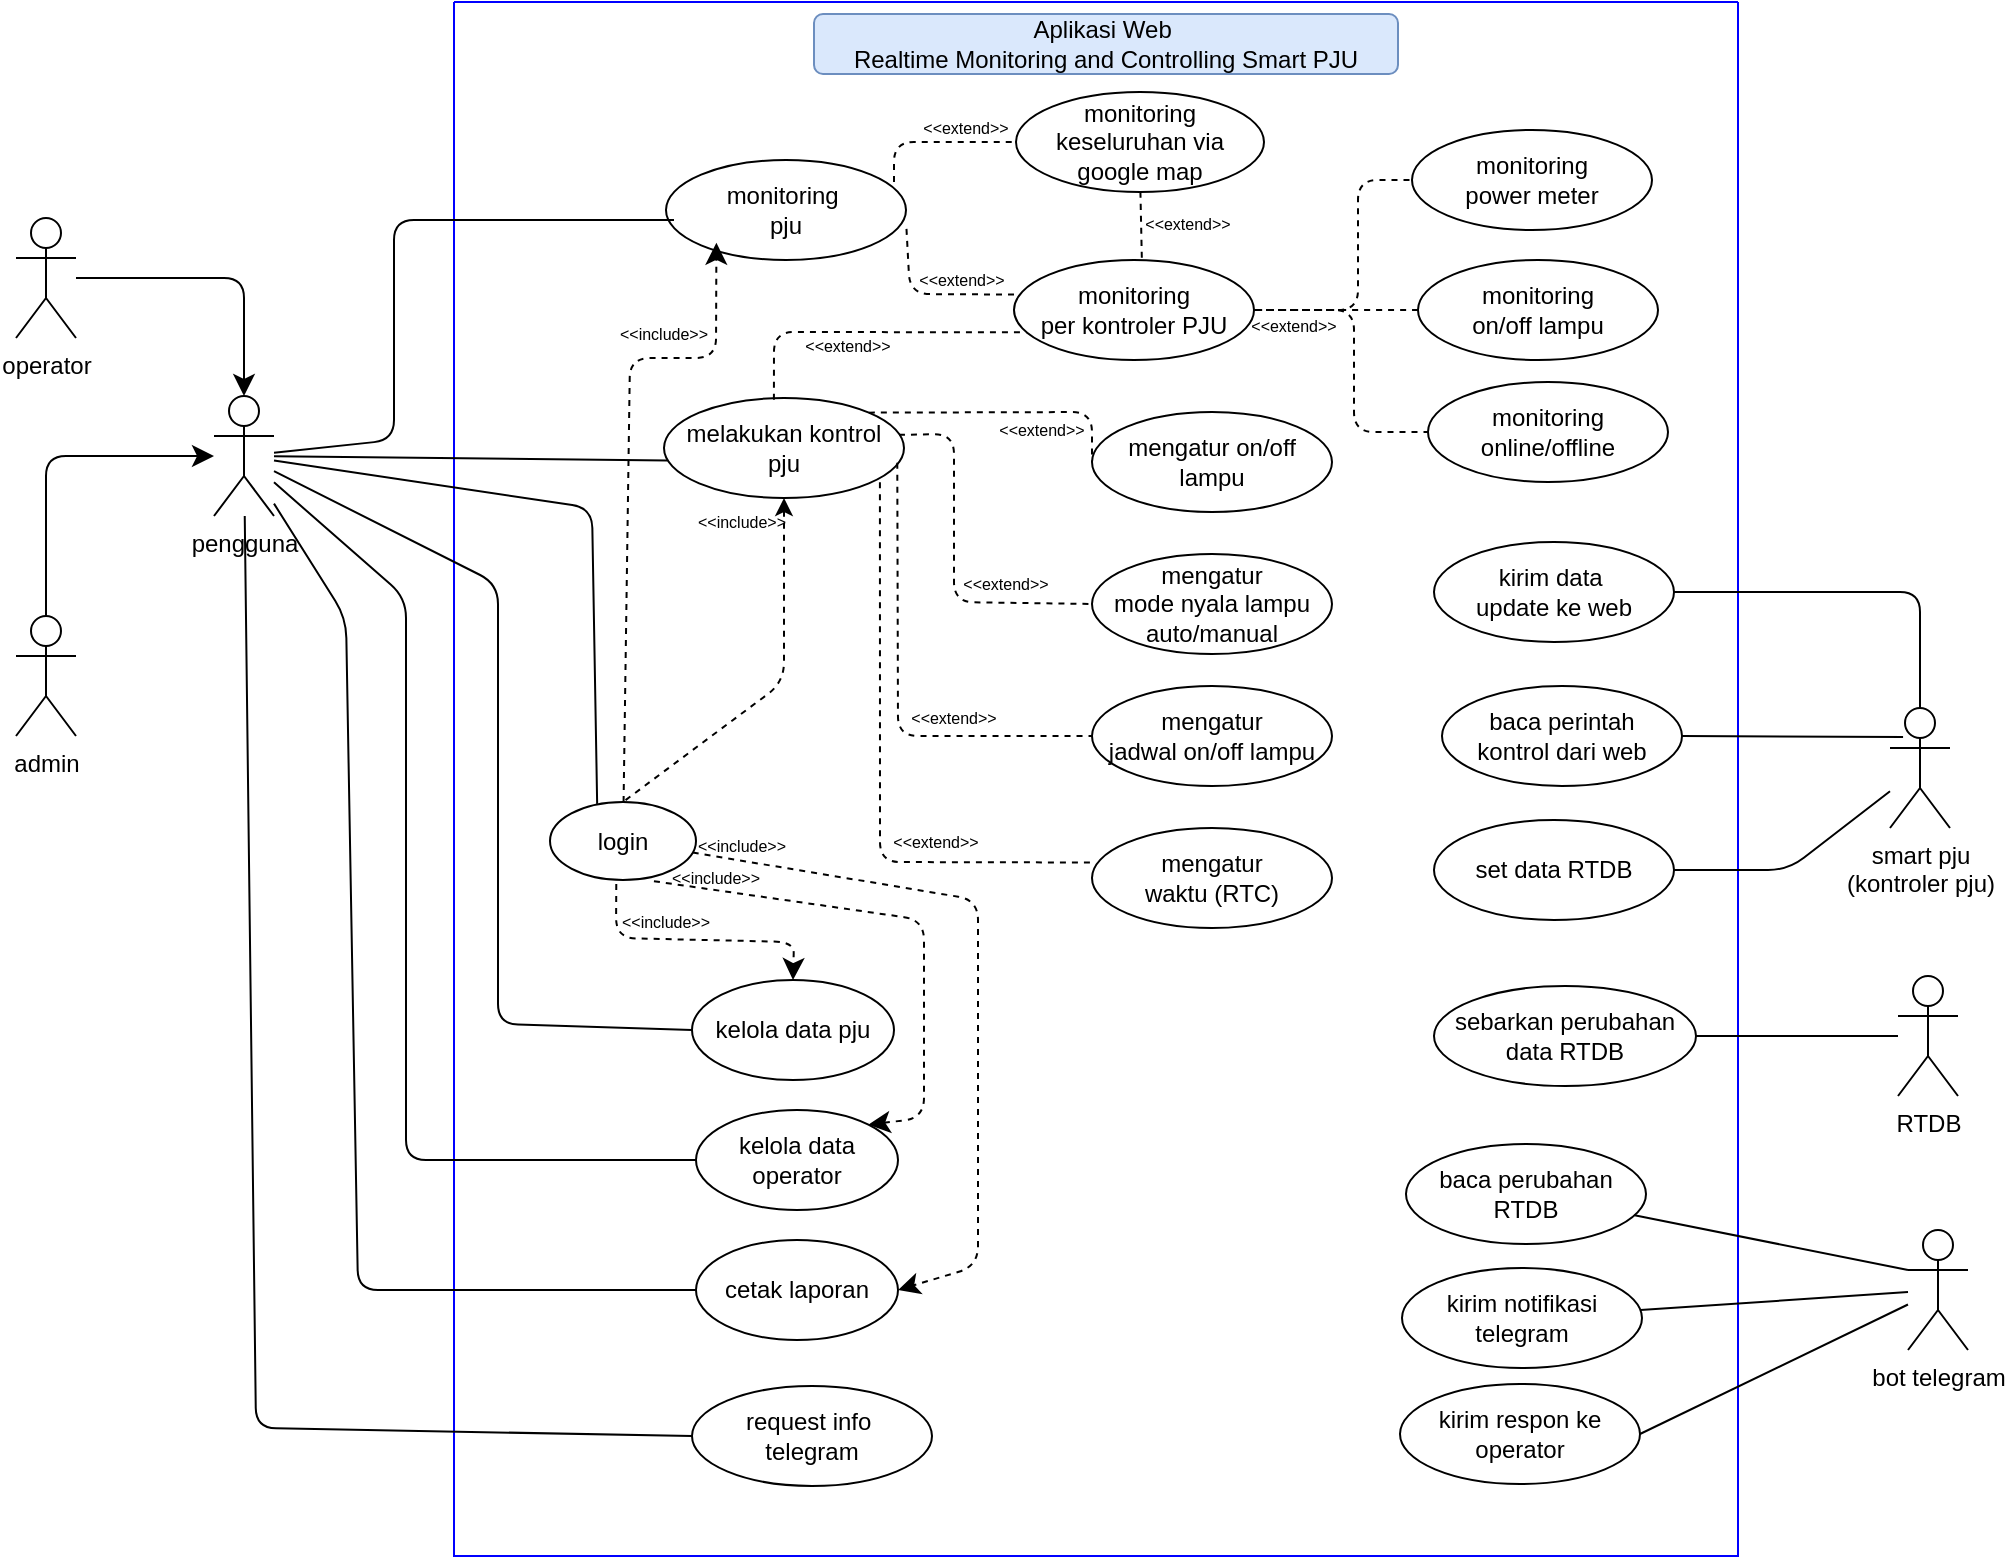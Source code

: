 <mxfile version="24.8.3" pages="2">
  <diagram name="use case diagram" id="pTCAznH1Ie4KXk48edHu">
    <mxGraphModel dx="1433" dy="589" grid="0" gridSize="10" guides="1" tooltips="1" connect="1" arrows="1" fold="1" page="0" pageScale="1" pageWidth="850" pageHeight="1100" math="0" shadow="0">
      <root>
        <mxCell id="0" />
        <mxCell id="1" parent="0" />
        <mxCell id="OZYJQrQI57N_s6W0lsTE-5" value="" style="swimlane;startSize=0;fillColor=#fff2cc;strokeColor=#0000FF;" parent="1" vertex="1">
          <mxGeometry x="230" y="101" width="642" height="777" as="geometry">
            <mxRectangle x="180" y="160" width="50" height="40" as="alternateBounds" />
          </mxGeometry>
        </mxCell>
        <mxCell id="OZYJQrQI57N_s6W0lsTE-6" value="monitoring&amp;nbsp;&lt;div&gt;pju&lt;/div&gt;" style="ellipse;whiteSpace=wrap;html=1;" parent="OZYJQrQI57N_s6W0lsTE-5" vertex="1">
          <mxGeometry x="106" y="79" width="120" height="50" as="geometry" />
        </mxCell>
        <mxCell id="OZYJQrQI57N_s6W0lsTE-140" style="edgeStyle=none;curved=0;rounded=1;orthogonalLoop=1;jettySize=auto;html=1;entryX=1;entryY=0;entryDx=0;entryDy=0;fontSize=12;startSize=8;endSize=8;dashed=1;exitX=0.712;exitY=1.016;exitDx=0;exitDy=0;exitPerimeter=0;" parent="OZYJQrQI57N_s6W0lsTE-5" source="OZYJQrQI57N_s6W0lsTE-7" target="OZYJQrQI57N_s6W0lsTE-69" edge="1">
          <mxGeometry relative="1" as="geometry">
            <Array as="points">
              <mxPoint x="235" y="459" />
              <mxPoint x="235" y="558" />
            </Array>
          </mxGeometry>
        </mxCell>
        <mxCell id="OZYJQrQI57N_s6W0lsTE-141" style="edgeStyle=none;curved=0;rounded=1;orthogonalLoop=1;jettySize=auto;html=1;entryX=1;entryY=0.5;entryDx=0;entryDy=0;fontSize=12;startSize=8;endSize=8;dashed=1;" parent="OZYJQrQI57N_s6W0lsTE-5" source="OZYJQrQI57N_s6W0lsTE-7" target="OZYJQrQI57N_s6W0lsTE-71" edge="1">
          <mxGeometry relative="1" as="geometry">
            <Array as="points">
              <mxPoint x="262" y="449" />
              <mxPoint x="262" y="632" />
            </Array>
          </mxGeometry>
        </mxCell>
        <mxCell id="OZYJQrQI57N_s6W0lsTE-7" value="login" style="ellipse;whiteSpace=wrap;html=1;" parent="OZYJQrQI57N_s6W0lsTE-5" vertex="1">
          <mxGeometry x="48" y="400" width="73" height="39" as="geometry" />
        </mxCell>
        <mxCell id="OZYJQrQI57N_s6W0lsTE-8" value="melakukan kontrol&lt;div&gt;pju&lt;/div&gt;" style="ellipse;whiteSpace=wrap;html=1;" parent="OZYJQrQI57N_s6W0lsTE-5" vertex="1">
          <mxGeometry x="105" y="198" width="120" height="50" as="geometry" />
        </mxCell>
        <mxCell id="OZYJQrQI57N_s6W0lsTE-9" value="" style="endArrow=none;dashed=1;html=1;rounded=1;exitX=0.5;exitY=1;exitDx=0;exitDy=0;entryX=0.5;entryY=0;entryDx=0;entryDy=0;startArrow=classic;startFill=1;curved=0;" parent="OZYJQrQI57N_s6W0lsTE-5" source="OZYJQrQI57N_s6W0lsTE-8" target="OZYJQrQI57N_s6W0lsTE-7" edge="1">
          <mxGeometry width="50" height="50" relative="1" as="geometry">
            <mxPoint x="169.36" y="303.75" as="sourcePoint" />
            <mxPoint x="169.64" y="207.35" as="targetPoint" />
            <Array as="points">
              <mxPoint x="165" y="340" />
            </Array>
          </mxGeometry>
        </mxCell>
        <mxCell id="OZYJQrQI57N_s6W0lsTE-10" value="&amp;lt;&amp;lt;include&amp;gt;&amp;gt;" style="text;html=1;align=center;verticalAlign=middle;whiteSpace=wrap;rounded=0;fontSize=8;" parent="OZYJQrQI57N_s6W0lsTE-5" vertex="1">
          <mxGeometry x="114" y="255" width="60" height="10" as="geometry" />
        </mxCell>
        <mxCell id="OZYJQrQI57N_s6W0lsTE-11" value="mengatur on/off lampu" style="ellipse;whiteSpace=wrap;html=1;" parent="OZYJQrQI57N_s6W0lsTE-5" vertex="1">
          <mxGeometry x="319" y="205" width="120" height="50" as="geometry" />
        </mxCell>
        <mxCell id="OZYJQrQI57N_s6W0lsTE-12" value="mengatur&lt;div&gt;mode nyala lampu auto/manual&lt;/div&gt;" style="ellipse;whiteSpace=wrap;html=1;" parent="OZYJQrQI57N_s6W0lsTE-5" vertex="1">
          <mxGeometry x="319" y="276" width="120" height="50" as="geometry" />
        </mxCell>
        <mxCell id="OZYJQrQI57N_s6W0lsTE-13" value="mengatur&lt;div&gt;jadwal on/off lampu&lt;/div&gt;" style="ellipse;whiteSpace=wrap;html=1;" parent="OZYJQrQI57N_s6W0lsTE-5" vertex="1">
          <mxGeometry x="319" y="342" width="120" height="50" as="geometry" />
        </mxCell>
        <mxCell id="OZYJQrQI57N_s6W0lsTE-14" value="mengatur&lt;div&gt;waktu (RTC)&lt;/div&gt;" style="ellipse;whiteSpace=wrap;html=1;" parent="OZYJQrQI57N_s6W0lsTE-5" vertex="1">
          <mxGeometry x="319" y="413" width="120" height="50" as="geometry" />
        </mxCell>
        <mxCell id="OZYJQrQI57N_s6W0lsTE-15" value="" style="endArrow=none;dashed=1;html=1;rounded=1;entryX=0;entryY=0.5;entryDx=0;entryDy=0;exitX=1;exitY=0;exitDx=0;exitDy=0;curved=0;" parent="OZYJQrQI57N_s6W0lsTE-5" source="OZYJQrQI57N_s6W0lsTE-8" target="OZYJQrQI57N_s6W0lsTE-11" edge="1">
          <mxGeometry width="50" height="50" relative="1" as="geometry">
            <mxPoint x="209" y="354" as="sourcePoint" />
            <mxPoint x="259" y="304" as="targetPoint" />
            <Array as="points">
              <mxPoint x="319" y="205" />
            </Array>
          </mxGeometry>
        </mxCell>
        <mxCell id="OZYJQrQI57N_s6W0lsTE-16" value="&amp;lt;&amp;lt;extend&amp;gt;&amp;gt;" style="text;html=1;align=center;verticalAlign=middle;whiteSpace=wrap;rounded=0;fontSize=8;" parent="OZYJQrQI57N_s6W0lsTE-5" vertex="1">
          <mxGeometry x="264" y="209" width="60" height="10" as="geometry" />
        </mxCell>
        <mxCell id="OZYJQrQI57N_s6W0lsTE-17" value="" style="endArrow=none;dashed=1;html=1;rounded=1;exitX=0.458;exitY=0.018;exitDx=0;exitDy=0;exitPerimeter=0;entryX=0.064;entryY=0.723;entryDx=0;entryDy=0;entryPerimeter=0;curved=0;" parent="OZYJQrQI57N_s6W0lsTE-5" source="OZYJQrQI57N_s6W0lsTE-8" target="OZYJQrQI57N_s6W0lsTE-27" edge="1">
          <mxGeometry width="50" height="50" relative="1" as="geometry">
            <mxPoint x="217" y="186" as="sourcePoint" />
            <mxPoint x="329" y="129" as="targetPoint" />
            <Array as="points">
              <mxPoint x="160" y="165" />
            </Array>
          </mxGeometry>
        </mxCell>
        <mxCell id="OZYJQrQI57N_s6W0lsTE-18" value="&amp;lt;&amp;lt;extend&amp;gt;&amp;gt;" style="text;html=1;align=center;verticalAlign=middle;whiteSpace=wrap;rounded=0;fontSize=8;" parent="OZYJQrQI57N_s6W0lsTE-5" vertex="1">
          <mxGeometry x="167" y="167" width="60" height="10" as="geometry" />
        </mxCell>
        <mxCell id="OZYJQrQI57N_s6W0lsTE-19" value="" style="endArrow=none;dashed=1;html=1;rounded=1;exitX=0.979;exitY=0.368;exitDx=0;exitDy=0;exitPerimeter=0;entryX=0;entryY=0.5;entryDx=0;entryDy=0;curved=0;" parent="OZYJQrQI57N_s6W0lsTE-5" source="OZYJQrQI57N_s6W0lsTE-8" target="OZYJQrQI57N_s6W0lsTE-12" edge="1">
          <mxGeometry width="50" height="50" relative="1" as="geometry">
            <mxPoint x="217" y="186" as="sourcePoint" />
            <mxPoint x="329" y="129" as="targetPoint" />
            <Array as="points">
              <mxPoint x="250" y="216" />
              <mxPoint x="250" y="300" />
            </Array>
          </mxGeometry>
        </mxCell>
        <mxCell id="OZYJQrQI57N_s6W0lsTE-20" value="" style="endArrow=none;dashed=1;html=1;rounded=1;exitX=0.972;exitY=0.648;exitDx=0;exitDy=0;exitPerimeter=0;entryX=0;entryY=0.5;entryDx=0;entryDy=0;curved=0;" parent="OZYJQrQI57N_s6W0lsTE-5" source="OZYJQrQI57N_s6W0lsTE-8" target="OZYJQrQI57N_s6W0lsTE-13" edge="1">
          <mxGeometry width="50" height="50" relative="1" as="geometry">
            <mxPoint x="232" y="197" as="sourcePoint" />
            <mxPoint x="331" y="208" as="targetPoint" />
            <Array as="points">
              <mxPoint x="222" y="367" />
            </Array>
          </mxGeometry>
        </mxCell>
        <mxCell id="OZYJQrQI57N_s6W0lsTE-21" value="" style="endArrow=none;dashed=1;html=1;rounded=1;exitX=0.908;exitY=0.842;exitDx=0;exitDy=0;exitPerimeter=0;entryX=0.017;entryY=0.345;entryDx=0;entryDy=0;entryPerimeter=0;curved=0;" parent="OZYJQrQI57N_s6W0lsTE-5" edge="1">
          <mxGeometry width="50" height="50" relative="1" as="geometry">
            <mxPoint x="212.96" y="240.1" as="sourcePoint" />
            <mxPoint x="320.04" y="430.25" as="targetPoint" />
            <Array as="points">
              <mxPoint x="213" y="430" />
            </Array>
          </mxGeometry>
        </mxCell>
        <mxCell id="OZYJQrQI57N_s6W0lsTE-22" value="&amp;lt;&amp;lt;extend&amp;gt;&amp;gt;" style="text;html=1;align=center;verticalAlign=middle;whiteSpace=wrap;rounded=0;fontSize=8;" parent="OZYJQrQI57N_s6W0lsTE-5" vertex="1">
          <mxGeometry x="246" y="286" width="60" height="10" as="geometry" />
        </mxCell>
        <mxCell id="OZYJQrQI57N_s6W0lsTE-23" value="&amp;lt;&amp;lt;extend&amp;gt;&amp;gt;" style="text;html=1;align=center;verticalAlign=middle;whiteSpace=wrap;rounded=0;fontSize=8;" parent="OZYJQrQI57N_s6W0lsTE-5" vertex="1">
          <mxGeometry x="220" y="353" width="60" height="10" as="geometry" />
        </mxCell>
        <mxCell id="OZYJQrQI57N_s6W0lsTE-24" value="&amp;lt;&amp;lt;extend&amp;gt;&amp;gt;" style="text;html=1;align=center;verticalAlign=middle;whiteSpace=wrap;rounded=0;fontSize=8;" parent="OZYJQrQI57N_s6W0lsTE-5" vertex="1">
          <mxGeometry x="211" y="415" width="60" height="10" as="geometry" />
        </mxCell>
        <mxCell id="OZYJQrQI57N_s6W0lsTE-25" value="Aplikasi Web&amp;nbsp;&lt;div&gt;Realtime Monitoring and Controlling Smart PJU&lt;/div&gt;" style="text;html=1;align=center;verticalAlign=middle;whiteSpace=wrap;rounded=1;fillColor=#dae8fc;strokeColor=#6c8ebf;fillStyle=solid;gradientColor=none;perimeterSpacing=0;strokeWidth=1;spacingTop=1;spacingBottom=1;" parent="OZYJQrQI57N_s6W0lsTE-5" vertex="1">
          <mxGeometry x="180" y="6" width="292" height="30" as="geometry" />
        </mxCell>
        <mxCell id="OZYJQrQI57N_s6W0lsTE-53" style="edgeStyle=none;curved=0;rounded=1;orthogonalLoop=1;jettySize=auto;html=1;exitX=1;exitY=0.5;exitDx=0;exitDy=0;entryX=0;entryY=0.5;entryDx=0;entryDy=0;fontSize=12;startSize=8;endSize=8;endArrow=none;endFill=0;dashed=1;" parent="OZYJQrQI57N_s6W0lsTE-5" source="OZYJQrQI57N_s6W0lsTE-27" target="OZYJQrQI57N_s6W0lsTE-52" edge="1">
          <mxGeometry relative="1" as="geometry">
            <Array as="points">
              <mxPoint x="452" y="154" />
              <mxPoint x="452" y="89" />
            </Array>
          </mxGeometry>
        </mxCell>
        <mxCell id="OZYJQrQI57N_s6W0lsTE-26" value="monitoring keseluruhan via&lt;div&gt;google map&lt;/div&gt;" style="ellipse;whiteSpace=wrap;html=1;" parent="OZYJQrQI57N_s6W0lsTE-5" vertex="1">
          <mxGeometry x="281" y="45" width="124" height="50" as="geometry" />
        </mxCell>
        <mxCell id="OZYJQrQI57N_s6W0lsTE-27" value="monitoring&lt;div&gt;per kontroler PJU&lt;/div&gt;" style="ellipse;whiteSpace=wrap;html=1;" parent="OZYJQrQI57N_s6W0lsTE-5" vertex="1">
          <mxGeometry x="280" y="129" width="120" height="50" as="geometry" />
        </mxCell>
        <mxCell id="OZYJQrQI57N_s6W0lsTE-28" value="" style="endArrow=none;dashed=1;html=1;rounded=1;entryX=0;entryY=0.5;entryDx=0;entryDy=0;exitX=0.95;exitY=0.22;exitDx=0;exitDy=0;exitPerimeter=0;curved=0;" parent="OZYJQrQI57N_s6W0lsTE-5" source="OZYJQrQI57N_s6W0lsTE-6" target="OZYJQrQI57N_s6W0lsTE-26" edge="1">
          <mxGeometry width="50" height="50" relative="1" as="geometry">
            <mxPoint x="210" y="100" as="sourcePoint" />
            <mxPoint x="260" y="50" as="targetPoint" />
            <Array as="points">
              <mxPoint x="220" y="70" />
            </Array>
          </mxGeometry>
        </mxCell>
        <mxCell id="OZYJQrQI57N_s6W0lsTE-29" value="" style="endArrow=none;dashed=1;html=1;rounded=1;exitX=1.002;exitY=0.689;exitDx=0;exitDy=0;exitPerimeter=0;entryX=0.025;entryY=0.346;entryDx=0;entryDy=0;entryPerimeter=0;curved=0;" parent="OZYJQrQI57N_s6W0lsTE-5" source="OZYJQrQI57N_s6W0lsTE-6" target="OZYJQrQI57N_s6W0lsTE-27" edge="1">
          <mxGeometry width="50" height="50" relative="1" as="geometry">
            <mxPoint x="170" y="209" as="sourcePoint" />
            <mxPoint x="290" y="159" as="targetPoint" />
            <Array as="points">
              <mxPoint x="228" y="146" />
            </Array>
          </mxGeometry>
        </mxCell>
        <mxCell id="OZYJQrQI57N_s6W0lsTE-30" value="&amp;lt;&amp;lt;extend&amp;gt;&amp;gt;" style="text;html=1;align=center;verticalAlign=middle;whiteSpace=wrap;rounded=0;fontSize=8;" parent="OZYJQrQI57N_s6W0lsTE-5" vertex="1">
          <mxGeometry x="226" y="58" width="60" height="10" as="geometry" />
        </mxCell>
        <mxCell id="OZYJQrQI57N_s6W0lsTE-31" value="&amp;lt;&amp;lt;extend&amp;gt;&amp;gt;" style="text;html=1;align=center;verticalAlign=middle;whiteSpace=wrap;rounded=0;fontSize=8;" parent="OZYJQrQI57N_s6W0lsTE-5" vertex="1">
          <mxGeometry x="224" y="134" width="60" height="10" as="geometry" />
        </mxCell>
        <mxCell id="OZYJQrQI57N_s6W0lsTE-48" style="edgeStyle=none;curved=0;rounded=1;orthogonalLoop=1;jettySize=auto;html=1;entryX=0.21;entryY=0.828;entryDx=0;entryDy=0;entryPerimeter=0;fontSize=12;startSize=8;endSize=8;dashed=1;" parent="OZYJQrQI57N_s6W0lsTE-5" source="OZYJQrQI57N_s6W0lsTE-7" target="OZYJQrQI57N_s6W0lsTE-6" edge="1">
          <mxGeometry relative="1" as="geometry">
            <Array as="points">
              <mxPoint x="88" y="178" />
              <mxPoint x="131" y="178" />
            </Array>
          </mxGeometry>
        </mxCell>
        <mxCell id="OZYJQrQI57N_s6W0lsTE-49" value="&amp;lt;&amp;lt;include&amp;gt;&amp;gt;" style="text;html=1;align=center;verticalAlign=middle;whiteSpace=wrap;rounded=0;fontSize=8;" parent="OZYJQrQI57N_s6W0lsTE-5" vertex="1">
          <mxGeometry x="75" y="161" width="60" height="10" as="geometry" />
        </mxCell>
        <mxCell id="OZYJQrQI57N_s6W0lsTE-32" value="kirim data&amp;nbsp;&lt;div&gt;update ke web&lt;/div&gt;" style="ellipse;whiteSpace=wrap;html=1;" parent="OZYJQrQI57N_s6W0lsTE-5" vertex="1">
          <mxGeometry x="490" y="270" width="120" height="50" as="geometry" />
        </mxCell>
        <mxCell id="OZYJQrQI57N_s6W0lsTE-33" value="baca perintah&lt;div&gt;kontrol dari web&lt;/div&gt;" style="ellipse;whiteSpace=wrap;html=1;" parent="OZYJQrQI57N_s6W0lsTE-5" vertex="1">
          <mxGeometry x="494" y="342" width="120" height="50" as="geometry" />
        </mxCell>
        <mxCell id="OZYJQrQI57N_s6W0lsTE-131" style="edgeStyle=none;curved=0;rounded=1;orthogonalLoop=1;jettySize=auto;html=1;entryX=1;entryY=0.5;entryDx=0;entryDy=0;fontSize=12;startSize=8;endSize=8;endArrow=none;endFill=0;" parent="OZYJQrQI57N_s6W0lsTE-5" source="OZYJQrQI57N_s6W0lsTE-39" target="OZYJQrQI57N_s6W0lsTE-130" edge="1">
          <mxGeometry relative="1" as="geometry">
            <Array as="points">
              <mxPoint x="667" y="434" />
            </Array>
          </mxGeometry>
        </mxCell>
        <mxCell id="OZYJQrQI57N_s6W0lsTE-39" value="smart pju&lt;div&gt;(kontroler pju)&lt;/div&gt;" style="shape=umlActor;verticalLabelPosition=bottom;verticalAlign=top;html=1;outlineConnect=0;" parent="OZYJQrQI57N_s6W0lsTE-5" vertex="1">
          <mxGeometry x="718" y="353" width="30" height="60" as="geometry" />
        </mxCell>
        <mxCell id="OZYJQrQI57N_s6W0lsTE-40" value="" style="endArrow=none;html=1;rounded=1;entryX=0.5;entryY=0;entryDx=0;entryDy=0;entryPerimeter=0;exitX=1;exitY=0.5;exitDx=0;exitDy=0;curved=0;" parent="OZYJQrQI57N_s6W0lsTE-5" source="OZYJQrQI57N_s6W0lsTE-32" target="OZYJQrQI57N_s6W0lsTE-39" edge="1">
          <mxGeometry width="50" height="50" relative="1" as="geometry">
            <mxPoint x="510" y="475" as="sourcePoint" />
            <mxPoint x="560" y="425" as="targetPoint" />
            <Array as="points">
              <mxPoint x="733" y="295" />
            </Array>
          </mxGeometry>
        </mxCell>
        <mxCell id="OZYJQrQI57N_s6W0lsTE-41" value="" style="endArrow=none;html=1;rounded=1;curved=0;exitX=1;exitY=0.5;exitDx=0;exitDy=0;entryX=0.218;entryY=0.242;entryDx=0;entryDy=0;entryPerimeter=0;" parent="OZYJQrQI57N_s6W0lsTE-5" source="OZYJQrQI57N_s6W0lsTE-33" target="OZYJQrQI57N_s6W0lsTE-39" edge="1">
          <mxGeometry width="50" height="50" relative="1" as="geometry">
            <mxPoint x="640" y="355" as="sourcePoint" />
            <mxPoint x="710" y="367" as="targetPoint" />
            <Array as="points" />
          </mxGeometry>
        </mxCell>
        <mxCell id="OZYJQrQI57N_s6W0lsTE-50" value="monitoring&lt;div&gt;online/offline&lt;/div&gt;" style="ellipse;whiteSpace=wrap;html=1;" parent="OZYJQrQI57N_s6W0lsTE-5" vertex="1">
          <mxGeometry x="487" y="190" width="120" height="50" as="geometry" />
        </mxCell>
        <mxCell id="OZYJQrQI57N_s6W0lsTE-61" style="edgeStyle=none;curved=1;rounded=0;orthogonalLoop=1;jettySize=auto;html=1;fontSize=12;startSize=8;endSize=8;dashed=1;endArrow=none;endFill=0;" parent="OZYJQrQI57N_s6W0lsTE-5" source="OZYJQrQI57N_s6W0lsTE-51" target="OZYJQrQI57N_s6W0lsTE-27" edge="1">
          <mxGeometry relative="1" as="geometry" />
        </mxCell>
        <mxCell id="OZYJQrQI57N_s6W0lsTE-51" value="monitoring&lt;div&gt;on/off lampu&lt;/div&gt;" style="ellipse;whiteSpace=wrap;html=1;" parent="OZYJQrQI57N_s6W0lsTE-5" vertex="1">
          <mxGeometry x="482" y="129" width="120" height="50" as="geometry" />
        </mxCell>
        <mxCell id="OZYJQrQI57N_s6W0lsTE-52" value="monitoring&lt;div&gt;power meter&lt;/div&gt;" style="ellipse;whiteSpace=wrap;html=1;" parent="OZYJQrQI57N_s6W0lsTE-5" vertex="1">
          <mxGeometry x="479" y="64" width="120" height="50" as="geometry" />
        </mxCell>
        <mxCell id="OZYJQrQI57N_s6W0lsTE-54" value="kelola data pju" style="ellipse;whiteSpace=wrap;html=1;" parent="OZYJQrQI57N_s6W0lsTE-5" vertex="1">
          <mxGeometry x="119" y="489" width="101" height="50" as="geometry" />
        </mxCell>
        <mxCell id="OZYJQrQI57N_s6W0lsTE-55" style="edgeStyle=none;curved=0;rounded=1;orthogonalLoop=1;jettySize=auto;html=1;entryX=0.5;entryY=0;entryDx=0;entryDy=0;fontSize=12;startSize=8;endSize=8;dashed=1;exitX=0.454;exitY=1.052;exitDx=0;exitDy=0;exitPerimeter=0;" parent="OZYJQrQI57N_s6W0lsTE-5" source="OZYJQrQI57N_s6W0lsTE-7" target="OZYJQrQI57N_s6W0lsTE-54" edge="1">
          <mxGeometry relative="1" as="geometry">
            <Array as="points">
              <mxPoint x="81" y="468" />
              <mxPoint x="170" y="470" />
            </Array>
          </mxGeometry>
        </mxCell>
        <mxCell id="OZYJQrQI57N_s6W0lsTE-58" style="edgeStyle=none;curved=1;rounded=0;orthogonalLoop=1;jettySize=auto;html=1;entryX=0.533;entryY=0.022;entryDx=0;entryDy=0;entryPerimeter=0;fontSize=12;startSize=8;endSize=8;dashed=1;endArrow=none;endFill=0;" parent="OZYJQrQI57N_s6W0lsTE-5" source="OZYJQrQI57N_s6W0lsTE-26" target="OZYJQrQI57N_s6W0lsTE-27" edge="1">
          <mxGeometry relative="1" as="geometry" />
        </mxCell>
        <mxCell id="OZYJQrQI57N_s6W0lsTE-59" style="edgeStyle=none;curved=0;rounded=1;orthogonalLoop=1;jettySize=auto;html=1;exitX=1;exitY=0.5;exitDx=0;exitDy=0;entryX=0;entryY=0.5;entryDx=0;entryDy=0;fontSize=12;startSize=8;endSize=8;endArrow=none;endFill=0;dashed=1;" parent="OZYJQrQI57N_s6W0lsTE-5" source="OZYJQrQI57N_s6W0lsTE-27" target="OZYJQrQI57N_s6W0lsTE-50" edge="1">
          <mxGeometry relative="1" as="geometry">
            <mxPoint x="410" y="164" as="sourcePoint" />
            <mxPoint x="489" y="99" as="targetPoint" />
            <Array as="points">
              <mxPoint x="450" y="154" />
              <mxPoint x="450" y="215" />
            </Array>
          </mxGeometry>
        </mxCell>
        <mxCell id="OZYJQrQI57N_s6W0lsTE-60" value="&amp;lt;&amp;lt;extend&amp;gt;&amp;gt;" style="text;html=1;align=center;verticalAlign=middle;whiteSpace=wrap;rounded=0;fontSize=8;" parent="OZYJQrQI57N_s6W0lsTE-5" vertex="1">
          <mxGeometry x="390" y="157" width="60" height="10" as="geometry" />
        </mxCell>
        <mxCell id="OZYJQrQI57N_s6W0lsTE-62" value="&amp;lt;&amp;lt;extend&amp;gt;&amp;gt;" style="text;html=1;align=center;verticalAlign=middle;whiteSpace=wrap;rounded=0;fontSize=8;" parent="OZYJQrQI57N_s6W0lsTE-5" vertex="1">
          <mxGeometry x="337" y="106" width="60" height="10" as="geometry" />
        </mxCell>
        <mxCell id="OZYJQrQI57N_s6W0lsTE-63" value="&amp;lt;&amp;lt;include&amp;gt;&amp;gt;" style="text;html=1;align=center;verticalAlign=middle;whiteSpace=wrap;rounded=0;fontSize=8;" parent="OZYJQrQI57N_s6W0lsTE-5" vertex="1">
          <mxGeometry x="76" y="455" width="60" height="10" as="geometry" />
        </mxCell>
        <mxCell id="OZYJQrQI57N_s6W0lsTE-69" value="kelola data operator" style="ellipse;whiteSpace=wrap;html=1;" parent="OZYJQrQI57N_s6W0lsTE-5" vertex="1">
          <mxGeometry x="121" y="554" width="101" height="50" as="geometry" />
        </mxCell>
        <mxCell id="OZYJQrQI57N_s6W0lsTE-71" value="cetak laporan" style="ellipse;whiteSpace=wrap;html=1;" parent="OZYJQrQI57N_s6W0lsTE-5" vertex="1">
          <mxGeometry x="121" y="619" width="101" height="50" as="geometry" />
        </mxCell>
        <mxCell id="OZYJQrQI57N_s6W0lsTE-124" value="kirim notifikasi&lt;div&gt;telegram&lt;/div&gt;" style="ellipse;whiteSpace=wrap;html=1;" parent="OZYJQrQI57N_s6W0lsTE-5" vertex="1">
          <mxGeometry x="474" y="633" width="120" height="50" as="geometry" />
        </mxCell>
        <mxCell id="OZYJQrQI57N_s6W0lsTE-129" value="request info&amp;nbsp;&lt;div&gt;telegram&lt;/div&gt;" style="ellipse;whiteSpace=wrap;html=1;" parent="OZYJQrQI57N_s6W0lsTE-5" vertex="1">
          <mxGeometry x="119" y="692" width="120" height="50" as="geometry" />
        </mxCell>
        <mxCell id="OZYJQrQI57N_s6W0lsTE-130" value="set data RTDB" style="ellipse;whiteSpace=wrap;html=1;" parent="OZYJQrQI57N_s6W0lsTE-5" vertex="1">
          <mxGeometry x="490" y="409" width="120" height="50" as="geometry" />
        </mxCell>
        <mxCell id="OZYJQrQI57N_s6W0lsTE-133" value="sebarkan perubahan data RTDB" style="ellipse;whiteSpace=wrap;html=1;" parent="OZYJQrQI57N_s6W0lsTE-5" vertex="1">
          <mxGeometry x="490" y="492" width="131" height="50" as="geometry" />
        </mxCell>
        <mxCell id="OZYJQrQI57N_s6W0lsTE-135" value="kirim respon ke operator" style="ellipse;whiteSpace=wrap;html=1;" parent="OZYJQrQI57N_s6W0lsTE-5" vertex="1">
          <mxGeometry x="473" y="691" width="120" height="50" as="geometry" />
        </mxCell>
        <mxCell id="OZYJQrQI57N_s6W0lsTE-138" value="baca perubahan RTDB" style="ellipse;whiteSpace=wrap;html=1;" parent="OZYJQrQI57N_s6W0lsTE-5" vertex="1">
          <mxGeometry x="476" y="571" width="120" height="50" as="geometry" />
        </mxCell>
        <mxCell id="OZYJQrQI57N_s6W0lsTE-142" value="&amp;lt;&amp;lt;include&amp;gt;&amp;gt;" style="text;html=1;align=center;verticalAlign=middle;whiteSpace=wrap;rounded=0;fontSize=8;" parent="OZYJQrQI57N_s6W0lsTE-5" vertex="1">
          <mxGeometry x="114" y="417" width="60" height="10" as="geometry" />
        </mxCell>
        <mxCell id="OZYJQrQI57N_s6W0lsTE-143" value="&amp;lt;&amp;lt;include&amp;gt;&amp;gt;" style="text;html=1;align=center;verticalAlign=middle;whiteSpace=wrap;rounded=0;fontSize=8;" parent="OZYJQrQI57N_s6W0lsTE-5" vertex="1">
          <mxGeometry x="101" y="433" width="60" height="10" as="geometry" />
        </mxCell>
        <mxCell id="OZYJQrQI57N_s6W0lsTE-47" style="edgeStyle=none;curved=0;rounded=1;orthogonalLoop=1;jettySize=auto;html=1;fontSize=12;startSize=8;endSize=8;endArrow=none;endFill=0;entryX=0.323;entryY=0.024;entryDx=0;entryDy=0;entryPerimeter=0;" parent="1" source="OZYJQrQI57N_s6W0lsTE-34" target="OZYJQrQI57N_s6W0lsTE-7" edge="1">
          <mxGeometry relative="1" as="geometry">
            <Array as="points">
              <mxPoint x="299" y="354" />
            </Array>
          </mxGeometry>
        </mxCell>
        <mxCell id="OZYJQrQI57N_s6W0lsTE-57" style="edgeStyle=none;curved=0;rounded=1;orthogonalLoop=1;jettySize=auto;html=1;entryX=0;entryY=0.5;entryDx=0;entryDy=0;fontSize=12;startSize=8;endSize=8;endArrow=none;endFill=0;" parent="1" source="OZYJQrQI57N_s6W0lsTE-34" target="OZYJQrQI57N_s6W0lsTE-54" edge="1">
          <mxGeometry relative="1" as="geometry">
            <Array as="points">
              <mxPoint x="252" y="392" />
              <mxPoint x="252" y="612" />
            </Array>
          </mxGeometry>
        </mxCell>
        <mxCell id="OZYJQrQI57N_s6W0lsTE-70" style="edgeStyle=none;curved=0;rounded=1;orthogonalLoop=1;jettySize=auto;html=1;entryX=0;entryY=0.5;entryDx=0;entryDy=0;fontSize=12;startSize=8;endSize=8;endArrow=none;endFill=0;" parent="1" source="OZYJQrQI57N_s6W0lsTE-34" target="OZYJQrQI57N_s6W0lsTE-69" edge="1">
          <mxGeometry relative="1" as="geometry">
            <Array as="points">
              <mxPoint x="206" y="399" />
              <mxPoint x="206" y="680" />
            </Array>
          </mxGeometry>
        </mxCell>
        <mxCell id="OZYJQrQI57N_s6W0lsTE-72" style="edgeStyle=none;curved=0;rounded=1;orthogonalLoop=1;jettySize=auto;html=1;entryX=0;entryY=0.5;entryDx=0;entryDy=0;fontSize=12;startSize=8;endSize=8;endArrow=none;endFill=0;" parent="1" source="OZYJQrQI57N_s6W0lsTE-34" target="OZYJQrQI57N_s6W0lsTE-71" edge="1">
          <mxGeometry relative="1" as="geometry">
            <Array as="points">
              <mxPoint x="176" y="409" />
              <mxPoint x="182" y="745" />
            </Array>
          </mxGeometry>
        </mxCell>
        <mxCell id="OZYJQrQI57N_s6W0lsTE-136" style="edgeStyle=none;curved=0;rounded=1;orthogonalLoop=1;jettySize=auto;html=1;entryX=0;entryY=0.5;entryDx=0;entryDy=0;fontSize=12;startSize=8;endSize=8;endArrow=none;endFill=0;" parent="1" source="OZYJQrQI57N_s6W0lsTE-34" target="OZYJQrQI57N_s6W0lsTE-129" edge="1">
          <mxGeometry relative="1" as="geometry">
            <Array as="points">
              <mxPoint x="131" y="814" />
            </Array>
          </mxGeometry>
        </mxCell>
        <mxCell id="OZYJQrQI57N_s6W0lsTE-34" value="pengguna" style="shape=umlActor;verticalLabelPosition=bottom;verticalAlign=top;html=1;outlineConnect=0;" parent="1" vertex="1">
          <mxGeometry x="110" y="298" width="30" height="60" as="geometry" />
        </mxCell>
        <mxCell id="OZYJQrQI57N_s6W0lsTE-35" value="" style="endArrow=none;html=1;rounded=1;curved=0;" parent="1" source="OZYJQrQI57N_s6W0lsTE-34" edge="1">
          <mxGeometry width="50" height="50" relative="1" as="geometry">
            <mxPoint x="140" y="320" as="sourcePoint" />
            <mxPoint x="340" y="210" as="targetPoint" />
            <Array as="points">
              <mxPoint x="200" y="320" />
              <mxPoint x="200" y="210" />
            </Array>
          </mxGeometry>
        </mxCell>
        <mxCell id="OZYJQrQI57N_s6W0lsTE-36" value="" style="endArrow=none;html=1;rounded=0;entryX=0.015;entryY=0.625;entryDx=0;entryDy=0;entryPerimeter=0;" parent="1" source="OZYJQrQI57N_s6W0lsTE-34" target="OZYJQrQI57N_s6W0lsTE-8" edge="1">
          <mxGeometry width="50" height="50" relative="1" as="geometry">
            <mxPoint x="240" y="310" as="sourcePoint" />
            <mxPoint x="290" y="260" as="targetPoint" />
          </mxGeometry>
        </mxCell>
        <mxCell id="OZYJQrQI57N_s6W0lsTE-67" style="edgeStyle=none;curved=0;rounded=1;orthogonalLoop=1;jettySize=auto;html=1;fontSize=12;startSize=8;endSize=8;entryX=0.5;entryY=0;entryDx=0;entryDy=0;entryPerimeter=0;" parent="1" source="OZYJQrQI57N_s6W0lsTE-64" target="OZYJQrQI57N_s6W0lsTE-34" edge="1">
          <mxGeometry relative="1" as="geometry">
            <Array as="points">
              <mxPoint x="125" y="239" />
            </Array>
          </mxGeometry>
        </mxCell>
        <mxCell id="OZYJQrQI57N_s6W0lsTE-64" value="operator" style="shape=umlActor;verticalLabelPosition=bottom;verticalAlign=top;html=1;outlineConnect=0;" parent="1" vertex="1">
          <mxGeometry x="11" y="209" width="30" height="60" as="geometry" />
        </mxCell>
        <mxCell id="OZYJQrQI57N_s6W0lsTE-68" style="edgeStyle=none;curved=0;rounded=1;orthogonalLoop=1;jettySize=auto;html=1;fontSize=12;startSize=8;endSize=8;" parent="1" source="OZYJQrQI57N_s6W0lsTE-66" target="OZYJQrQI57N_s6W0lsTE-34" edge="1">
          <mxGeometry relative="1" as="geometry">
            <Array as="points">
              <mxPoint x="26" y="328" />
            </Array>
          </mxGeometry>
        </mxCell>
        <mxCell id="OZYJQrQI57N_s6W0lsTE-66" value="admin" style="shape=umlActor;verticalLabelPosition=bottom;verticalAlign=top;html=1;outlineConnect=0;" parent="1" vertex="1">
          <mxGeometry x="11" y="408" width="30" height="60" as="geometry" />
        </mxCell>
        <mxCell id="OZYJQrQI57N_s6W0lsTE-127" style="edgeStyle=none;curved=1;rounded=0;orthogonalLoop=1;jettySize=auto;html=1;fontSize=12;startSize=8;endSize=8;endArrow=none;endFill=0;" parent="1" source="OZYJQrQI57N_s6W0lsTE-73" target="OZYJQrQI57N_s6W0lsTE-124" edge="1">
          <mxGeometry relative="1" as="geometry" />
        </mxCell>
        <mxCell id="OZYJQrQI57N_s6W0lsTE-73" value="bot telegram" style="shape=umlActor;verticalLabelPosition=bottom;verticalAlign=top;html=1;outlineConnect=0;" parent="1" vertex="1">
          <mxGeometry x="957" y="715" width="30" height="60" as="geometry" />
        </mxCell>
        <mxCell id="OZYJQrQI57N_s6W0lsTE-74" value="RTDB" style="shape=umlActor;verticalLabelPosition=bottom;verticalAlign=top;html=1;outlineConnect=0;" parent="1" vertex="1">
          <mxGeometry x="952" y="588" width="30" height="60" as="geometry" />
        </mxCell>
        <mxCell id="OZYJQrQI57N_s6W0lsTE-134" style="edgeStyle=none;curved=0;rounded=1;orthogonalLoop=1;jettySize=auto;html=1;fontSize=12;startSize=8;endSize=8;endArrow=none;endFill=0;" parent="1" source="OZYJQrQI57N_s6W0lsTE-133" target="OZYJQrQI57N_s6W0lsTE-74" edge="1">
          <mxGeometry relative="1" as="geometry" />
        </mxCell>
        <mxCell id="OZYJQrQI57N_s6W0lsTE-137" style="edgeStyle=none;curved=1;rounded=0;orthogonalLoop=1;jettySize=auto;html=1;fontSize=12;startSize=8;endSize=8;endArrow=none;endFill=0;exitX=1;exitY=0.5;exitDx=0;exitDy=0;" parent="1" source="OZYJQrQI57N_s6W0lsTE-135" target="OZYJQrQI57N_s6W0lsTE-73" edge="1">
          <mxGeometry relative="1" as="geometry" />
        </mxCell>
        <mxCell id="OZYJQrQI57N_s6W0lsTE-139" style="edgeStyle=none;curved=1;rounded=0;orthogonalLoop=1;jettySize=auto;html=1;entryX=0;entryY=0.333;entryDx=0;entryDy=0;entryPerimeter=0;fontSize=12;startSize=8;endSize=8;endArrow=none;endFill=0;" parent="1" source="OZYJQrQI57N_s6W0lsTE-138" target="OZYJQrQI57N_s6W0lsTE-73" edge="1">
          <mxGeometry relative="1" as="geometry" />
        </mxCell>
      </root>
    </mxGraphModel>
  </diagram>
  <diagram id="9JCWCYODl5NkUO9uBDGQ" name="BPMN">
    <mxGraphModel dx="440" dy="530" grid="1" gridSize="10" guides="1" tooltips="1" connect="1" arrows="1" fold="1" page="1" pageScale="1" pageWidth="850" pageHeight="1100" math="0" shadow="0">
      <root>
        <mxCell id="0" />
        <mxCell id="1" parent="0" />
        <mxCell id="wlA3lXVNiOKppkoylZWC-1" value="login" style="swimlane;html=1;childLayout=stackLayout;resizeParent=1;resizeParentMax=0;horizontal=0;startSize=20;horizontalStack=0;fontSize=10;" vertex="1" parent="1">
          <mxGeometry x="950" y="60" width="689" height="268" as="geometry" />
        </mxCell>
        <mxCell id="wlA3lXVNiOKppkoylZWC-2" value="" style="edgeStyle=orthogonalEdgeStyle;rounded=0;orthogonalLoop=1;jettySize=auto;html=1;endArrow=classic;endFill=1;" edge="1" parent="wlA3lXVNiOKppkoylZWC-1" source="wlA3lXVNiOKppkoylZWC-6" target="wlA3lXVNiOKppkoylZWC-12">
          <mxGeometry relative="1" as="geometry" />
        </mxCell>
        <mxCell id="wlA3lXVNiOKppkoylZWC-3" value="pengguna" style="swimlane;html=1;startSize=20;horizontal=0;" vertex="1" parent="wlA3lXVNiOKppkoylZWC-1">
          <mxGeometry x="20" width="669" height="120" as="geometry" />
        </mxCell>
        <mxCell id="wlA3lXVNiOKppkoylZWC-4" value="" style="edgeStyle=orthogonalEdgeStyle;rounded=0;orthogonalLoop=1;jettySize=auto;html=1;" edge="1" parent="wlA3lXVNiOKppkoylZWC-3" source="wlA3lXVNiOKppkoylZWC-5" target="wlA3lXVNiOKppkoylZWC-6">
          <mxGeometry relative="1" as="geometry" />
        </mxCell>
        <mxCell id="wlA3lXVNiOKppkoylZWC-5" value="" style="ellipse;whiteSpace=wrap;html=1;" vertex="1" parent="wlA3lXVNiOKppkoylZWC-3">
          <mxGeometry x="40" y="40" width="40" height="40" as="geometry" />
        </mxCell>
        <mxCell id="wlA3lXVNiOKppkoylZWC-6" value="&lt;font style=&quot;font-size: 10px;&quot;&gt;kunjungi alamat website&lt;/font&gt;" style="rounded=1;whiteSpace=wrap;html=1;fontFamily=Helvetica;fontSize=12;fontColor=#000000;align=center;" vertex="1" parent="wlA3lXVNiOKppkoylZWC-3">
          <mxGeometry x="117" y="37" width="86" height="46" as="geometry" />
        </mxCell>
        <mxCell id="wlA3lXVNiOKppkoylZWC-7" value="&lt;span style=&quot;font-size: 10px;&quot;&gt;masukkan username dan password&lt;/span&gt;" style="rounded=1;whiteSpace=wrap;html=1;fontFamily=Helvetica;fontSize=12;fontColor=#000000;align=center;" vertex="1" parent="wlA3lXVNiOKppkoylZWC-3">
          <mxGeometry x="246" y="32" width="80" height="56" as="geometry" />
        </mxCell>
        <mxCell id="wlA3lXVNiOKppkoylZWC-8" value="" style="edgeStyle=orthogonalEdgeStyle;rounded=1;orthogonalLoop=1;jettySize=auto;html=1;curved=0;exitX=1.015;exitY=0.352;exitDx=0;exitDy=0;entryX=0.5;entryY=1;entryDx=0;entryDy=0;exitPerimeter=0;" edge="1" parent="wlA3lXVNiOKppkoylZWC-1" source="wlA3lXVNiOKppkoylZWC-12" target="wlA3lXVNiOKppkoylZWC-7">
          <mxGeometry relative="1" as="geometry">
            <mxPoint x="220" y="179" as="sourcePoint" />
            <mxPoint x="281" y="82" as="targetPoint" />
          </mxGeometry>
        </mxCell>
        <mxCell id="wlA3lXVNiOKppkoylZWC-9" value="" style="endArrow=classic;html=1;rounded=1;entryX=0.5;entryY=0;entryDx=0;entryDy=0;entryPerimeter=0;exitX=0.986;exitY=0.377;exitDx=0;exitDy=0;curved=0;exitPerimeter=0;" edge="1" parent="wlA3lXVNiOKppkoylZWC-1" source="wlA3lXVNiOKppkoylZWC-7" target="wlA3lXVNiOKppkoylZWC-16">
          <mxGeometry width="50" height="50" relative="1" as="geometry">
            <mxPoint x="361" y="51" as="sourcePoint" />
            <mxPoint x="431" y="136" as="targetPoint" />
            <Array as="points">
              <mxPoint x="379" y="53" />
            </Array>
          </mxGeometry>
        </mxCell>
        <mxCell id="wlA3lXVNiOKppkoylZWC-10" value="data login&amp;nbsp;&lt;div&gt;valid?&lt;/div&gt;" style="edgeLabel;html=1;align=center;verticalAlign=middle;resizable=0;points=[];fontSize=8;" vertex="1" connectable="0" parent="wlA3lXVNiOKppkoylZWC-9">
          <mxGeometry x="0.006" y="-1" relative="1" as="geometry">
            <mxPoint x="2" y="43" as="offset" />
          </mxGeometry>
        </mxCell>
        <mxCell id="wlA3lXVNiOKppkoylZWC-11" value="aplikasi web" style="swimlane;html=1;startSize=20;horizontal=0;" vertex="1" parent="wlA3lXVNiOKppkoylZWC-1">
          <mxGeometry x="20" y="120" width="669" height="148" as="geometry" />
        </mxCell>
        <mxCell id="wlA3lXVNiOKppkoylZWC-12" value="&lt;span style=&quot;font-size: 10px;&quot;&gt;menampilkan halaman login&lt;/span&gt;" style="rounded=1;whiteSpace=wrap;html=1;fontFamily=Helvetica;fontSize=12;fontColor=#000000;align=center;" vertex="1" parent="wlA3lXVNiOKppkoylZWC-11">
          <mxGeometry x="109" y="55" width="102" height="56" as="geometry" />
        </mxCell>
        <mxCell id="wlA3lXVNiOKppkoylZWC-13" value="" style="ellipse;whiteSpace=wrap;html=1;shadow=0;" vertex="1" parent="wlA3lXVNiOKppkoylZWC-11">
          <mxGeometry x="584" y="53" width="40" height="40" as="geometry" />
        </mxCell>
        <mxCell id="wlA3lXVNiOKppkoylZWC-14" style="edgeStyle=orthogonalEdgeStyle;rounded=0;orthogonalLoop=1;jettySize=auto;html=1;" edge="1" parent="wlA3lXVNiOKppkoylZWC-11" source="wlA3lXVNiOKppkoylZWC-15" target="wlA3lXVNiOKppkoylZWC-13">
          <mxGeometry relative="1" as="geometry" />
        </mxCell>
        <mxCell id="wlA3lXVNiOKppkoylZWC-15" value="&lt;font style=&quot;font-size: 10px;&quot;&gt;menampilkan halaman utama&lt;/font&gt;" style="rounded=1;whiteSpace=wrap;html=1;fontFamily=Helvetica;fontSize=12;fontColor=#000000;align=center;" vertex="1" parent="wlA3lXVNiOKppkoylZWC-11">
          <mxGeometry x="429" y="43" width="96" height="60" as="geometry" />
        </mxCell>
        <mxCell id="wlA3lXVNiOKppkoylZWC-16" value="" style="strokeWidth=1;html=1;shape=mxgraph.flowchart.decision;whiteSpace=wrap;" vertex="1" parent="wlA3lXVNiOKppkoylZWC-11">
          <mxGeometry x="339" y="45" width="40" height="40" as="geometry" />
        </mxCell>
        <mxCell id="wlA3lXVNiOKppkoylZWC-17" value="" style="endArrow=classic;html=1;rounded=1;entryX=1;entryY=0.75;entryDx=0;entryDy=0;exitX=0.5;exitY=1;exitDx=0;exitDy=0;curved=0;exitPerimeter=0;" edge="1" parent="wlA3lXVNiOKppkoylZWC-11" source="wlA3lXVNiOKppkoylZWC-16" target="wlA3lXVNiOKppkoylZWC-12">
          <mxGeometry width="50" height="50" relative="1" as="geometry">
            <mxPoint x="371" y="-54" as="sourcePoint" />
            <mxPoint x="253" y="96" as="targetPoint" />
            <Array as="points">
              <mxPoint x="359" y="96" />
            </Array>
          </mxGeometry>
        </mxCell>
        <mxCell id="wlA3lXVNiOKppkoylZWC-18" value="tidak" style="edgeLabel;html=1;align=center;verticalAlign=middle;resizable=0;points=[];fontSize=8;" vertex="1" connectable="0" parent="wlA3lXVNiOKppkoylZWC-17">
          <mxGeometry x="0.006" y="-1" relative="1" as="geometry">
            <mxPoint x="47" as="offset" />
          </mxGeometry>
        </mxCell>
        <mxCell id="wlA3lXVNiOKppkoylZWC-19" style="edgeStyle=orthogonalEdgeStyle;rounded=0;orthogonalLoop=1;jettySize=auto;html=1;entryX=0.009;entryY=0.357;entryDx=0;entryDy=0;entryPerimeter=0;" edge="1" parent="wlA3lXVNiOKppkoylZWC-11" source="wlA3lXVNiOKppkoylZWC-16" target="wlA3lXVNiOKppkoylZWC-15">
          <mxGeometry relative="1" as="geometry" />
        </mxCell>
        <mxCell id="wlA3lXVNiOKppkoylZWC-20" value="ya" style="edgeLabel;html=1;align=center;verticalAlign=middle;resizable=0;points=[];fontSize=8;" vertex="1" connectable="0" parent="wlA3lXVNiOKppkoylZWC-11">
          <mxGeometry x="401.996" y="59.0" as="geometry" />
        </mxCell>
        <mxCell id="wlA3lXVNiOKppkoylZWC-21" value="end" style="text;html=1;align=center;verticalAlign=middle;resizable=0;points=[];autosize=1;strokeColor=none;fillColor=none;" vertex="1" parent="wlA3lXVNiOKppkoylZWC-11">
          <mxGeometry x="585" y="60" width="38" height="26" as="geometry" />
        </mxCell>
        <mxCell id="wlA3lXVNiOKppkoylZWC-22" value="start" style="text;html=1;align=center;verticalAlign=middle;resizable=0;points=[];autosize=1;strokeColor=none;fillColor=none;" vertex="1" parent="1">
          <mxGeometry x="1009" y="106" width="41" height="26" as="geometry" />
        </mxCell>
      </root>
    </mxGraphModel>
  </diagram>
</mxfile>
